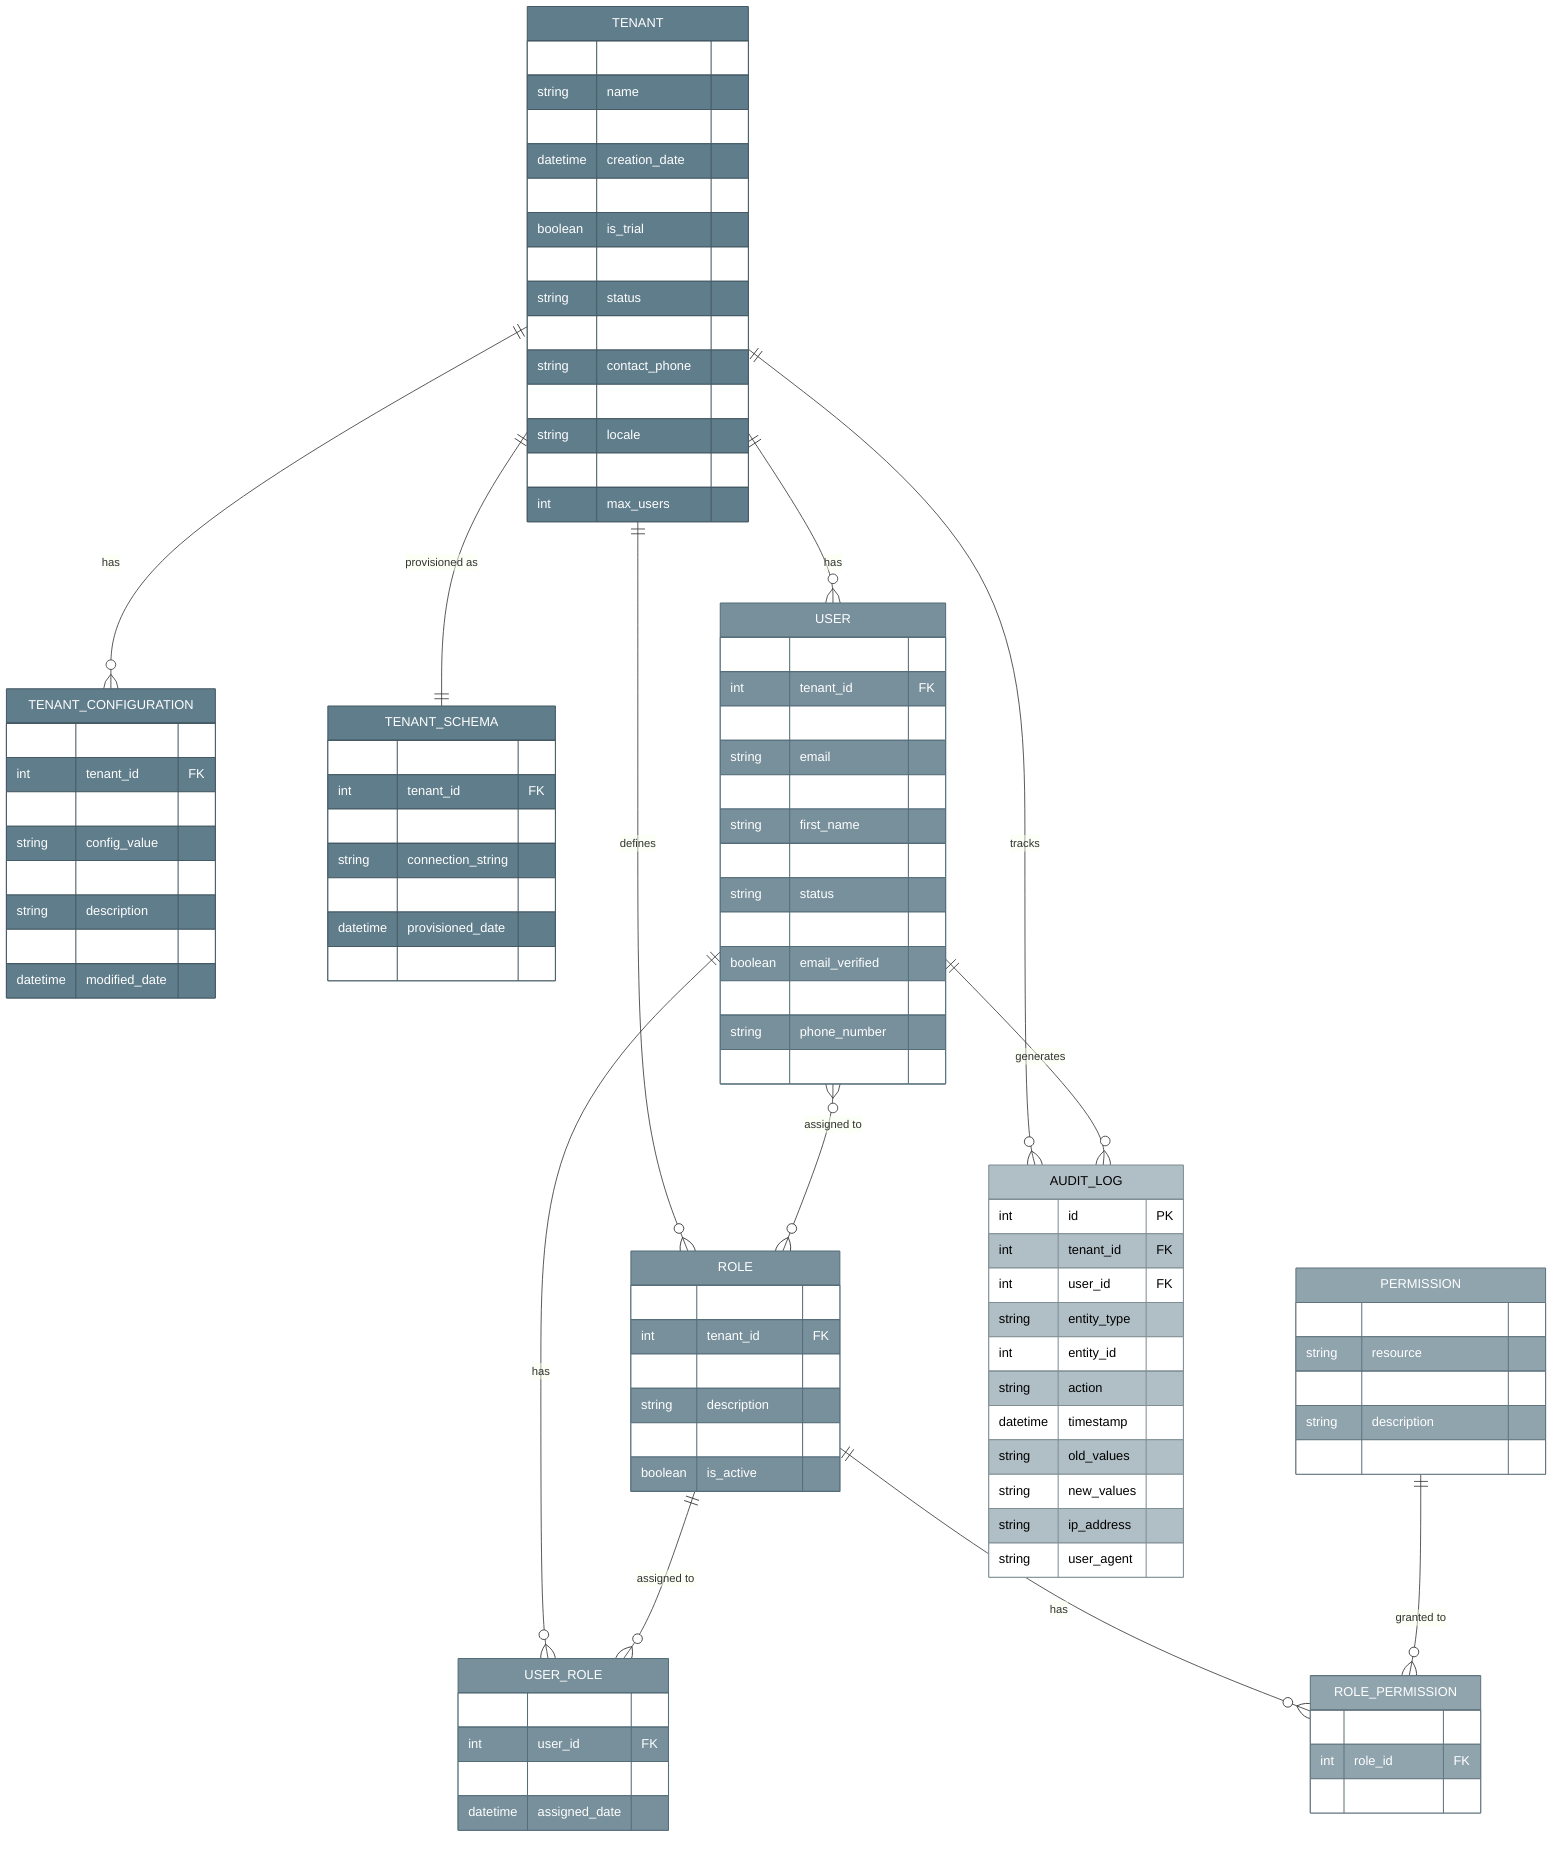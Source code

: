 erDiagram
    %% Entity Definitions
    TENANT {
        int id PK
        string name
        string domain
        datetime creation_date
        boolean is_active
        boolean is_trial
        datetime trial_expiry_date
        string status
        string contact_email
        string contact_phone
        string timezone
        string locale
        string currency_code
        int max_users
    }
    
    TENANT_CONFIGURATION {
        int id PK
        int tenant_id FK
        string config_key
        string config_value
        string data_type
        string description
        boolean system_config
        datetime modified_date
    }
    
    TENANT_SCHEMA {
        int id PK
        int tenant_id FK
        string schema_name
        string connection_string
        string status
        datetime provisioned_date
        datetime last_updated
    }
    
    USER {
        int id PK
        int tenant_id FK
        string username
        string email
        string password_hash
        string first_name
        string last_name
        string status
        boolean is_active
        boolean email_verified
        datetime last_login
        string phone_number
        string profile_image_url
    }
    
    ROLE {
        int id PK
        int tenant_id FK
        string name
        string description
        boolean is_system_role
        boolean is_active
    }
    
    PERMISSION {
        int id PK
        string resource
        string action
        string description
        boolean is_system_permission
    }
    
    USER_ROLE {
        int id PK
        int user_id FK
        int role_id FK
        datetime assigned_date
    }
    
    ROLE_PERMISSION {
        int id PK
        int role_id FK
        int permission_id FK
    }
    
    AUDIT_LOG {
        int id PK
        int tenant_id FK
        int user_id FK
        string entity_type
        int entity_id
        string action
        datetime timestamp
        string old_values
        string new_values
        string ip_address
        string user_agent
    }
    
    %% Relationships
    TENANT ||--o{ TENANT_CONFIGURATION : "has"
    TENANT ||--|| TENANT_SCHEMA : "provisioned as"
    TENANT ||--o{ USER : "has"
    TENANT ||--o{ ROLE : "defines"
    TENANT ||--o{ AUDIT_LOG : "tracks"
    
    USER }o--o{ ROLE : "assigned to"
    USER ||--o{ AUDIT_LOG : "generates"
    
    USER ||--o{ USER_ROLE : "has"
    ROLE ||--o{ USER_ROLE : "assigned to"
    
    ROLE ||--o{ ROLE_PERMISSION : "has"
    PERMISSION ||--o{ ROLE_PERMISSION : "granted to"
    
    %% Styling with class definitions
    classDef tenant_entities fill:#607D8B,stroke:#455A64,color:white
    classDef user_entities fill:#78909C,stroke:#546E7A,color:white
    classDef permission_entities fill:#90A4AE,stroke:#62757F,color:white
    classDef log_entities fill:#B0BEC5,stroke:#808E95,color:black
    
    class TENANT,TENANT_CONFIGURATION,TENANT_SCHEMA tenant_entities
    class USER,USER_ROLE,ROLE user_entities
    class PERMISSION,ROLE_PERMISSION permission_entities
    class AUDIT_LOG log_entities